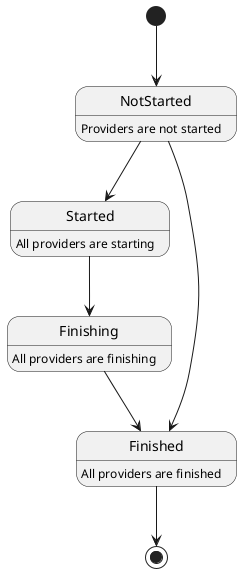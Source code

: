 @startuml Daggy Core States
[*] --> NotStarted
NotStarted : Providers are not started
NotStarted --> Started
Started : All providers are starting
NotStarted --> Finished
Started --> Finishing
Finishing : All providers are finishing
Finishing --> Finished
Finished : All providers are finished
Finished --> [*]
@enduml